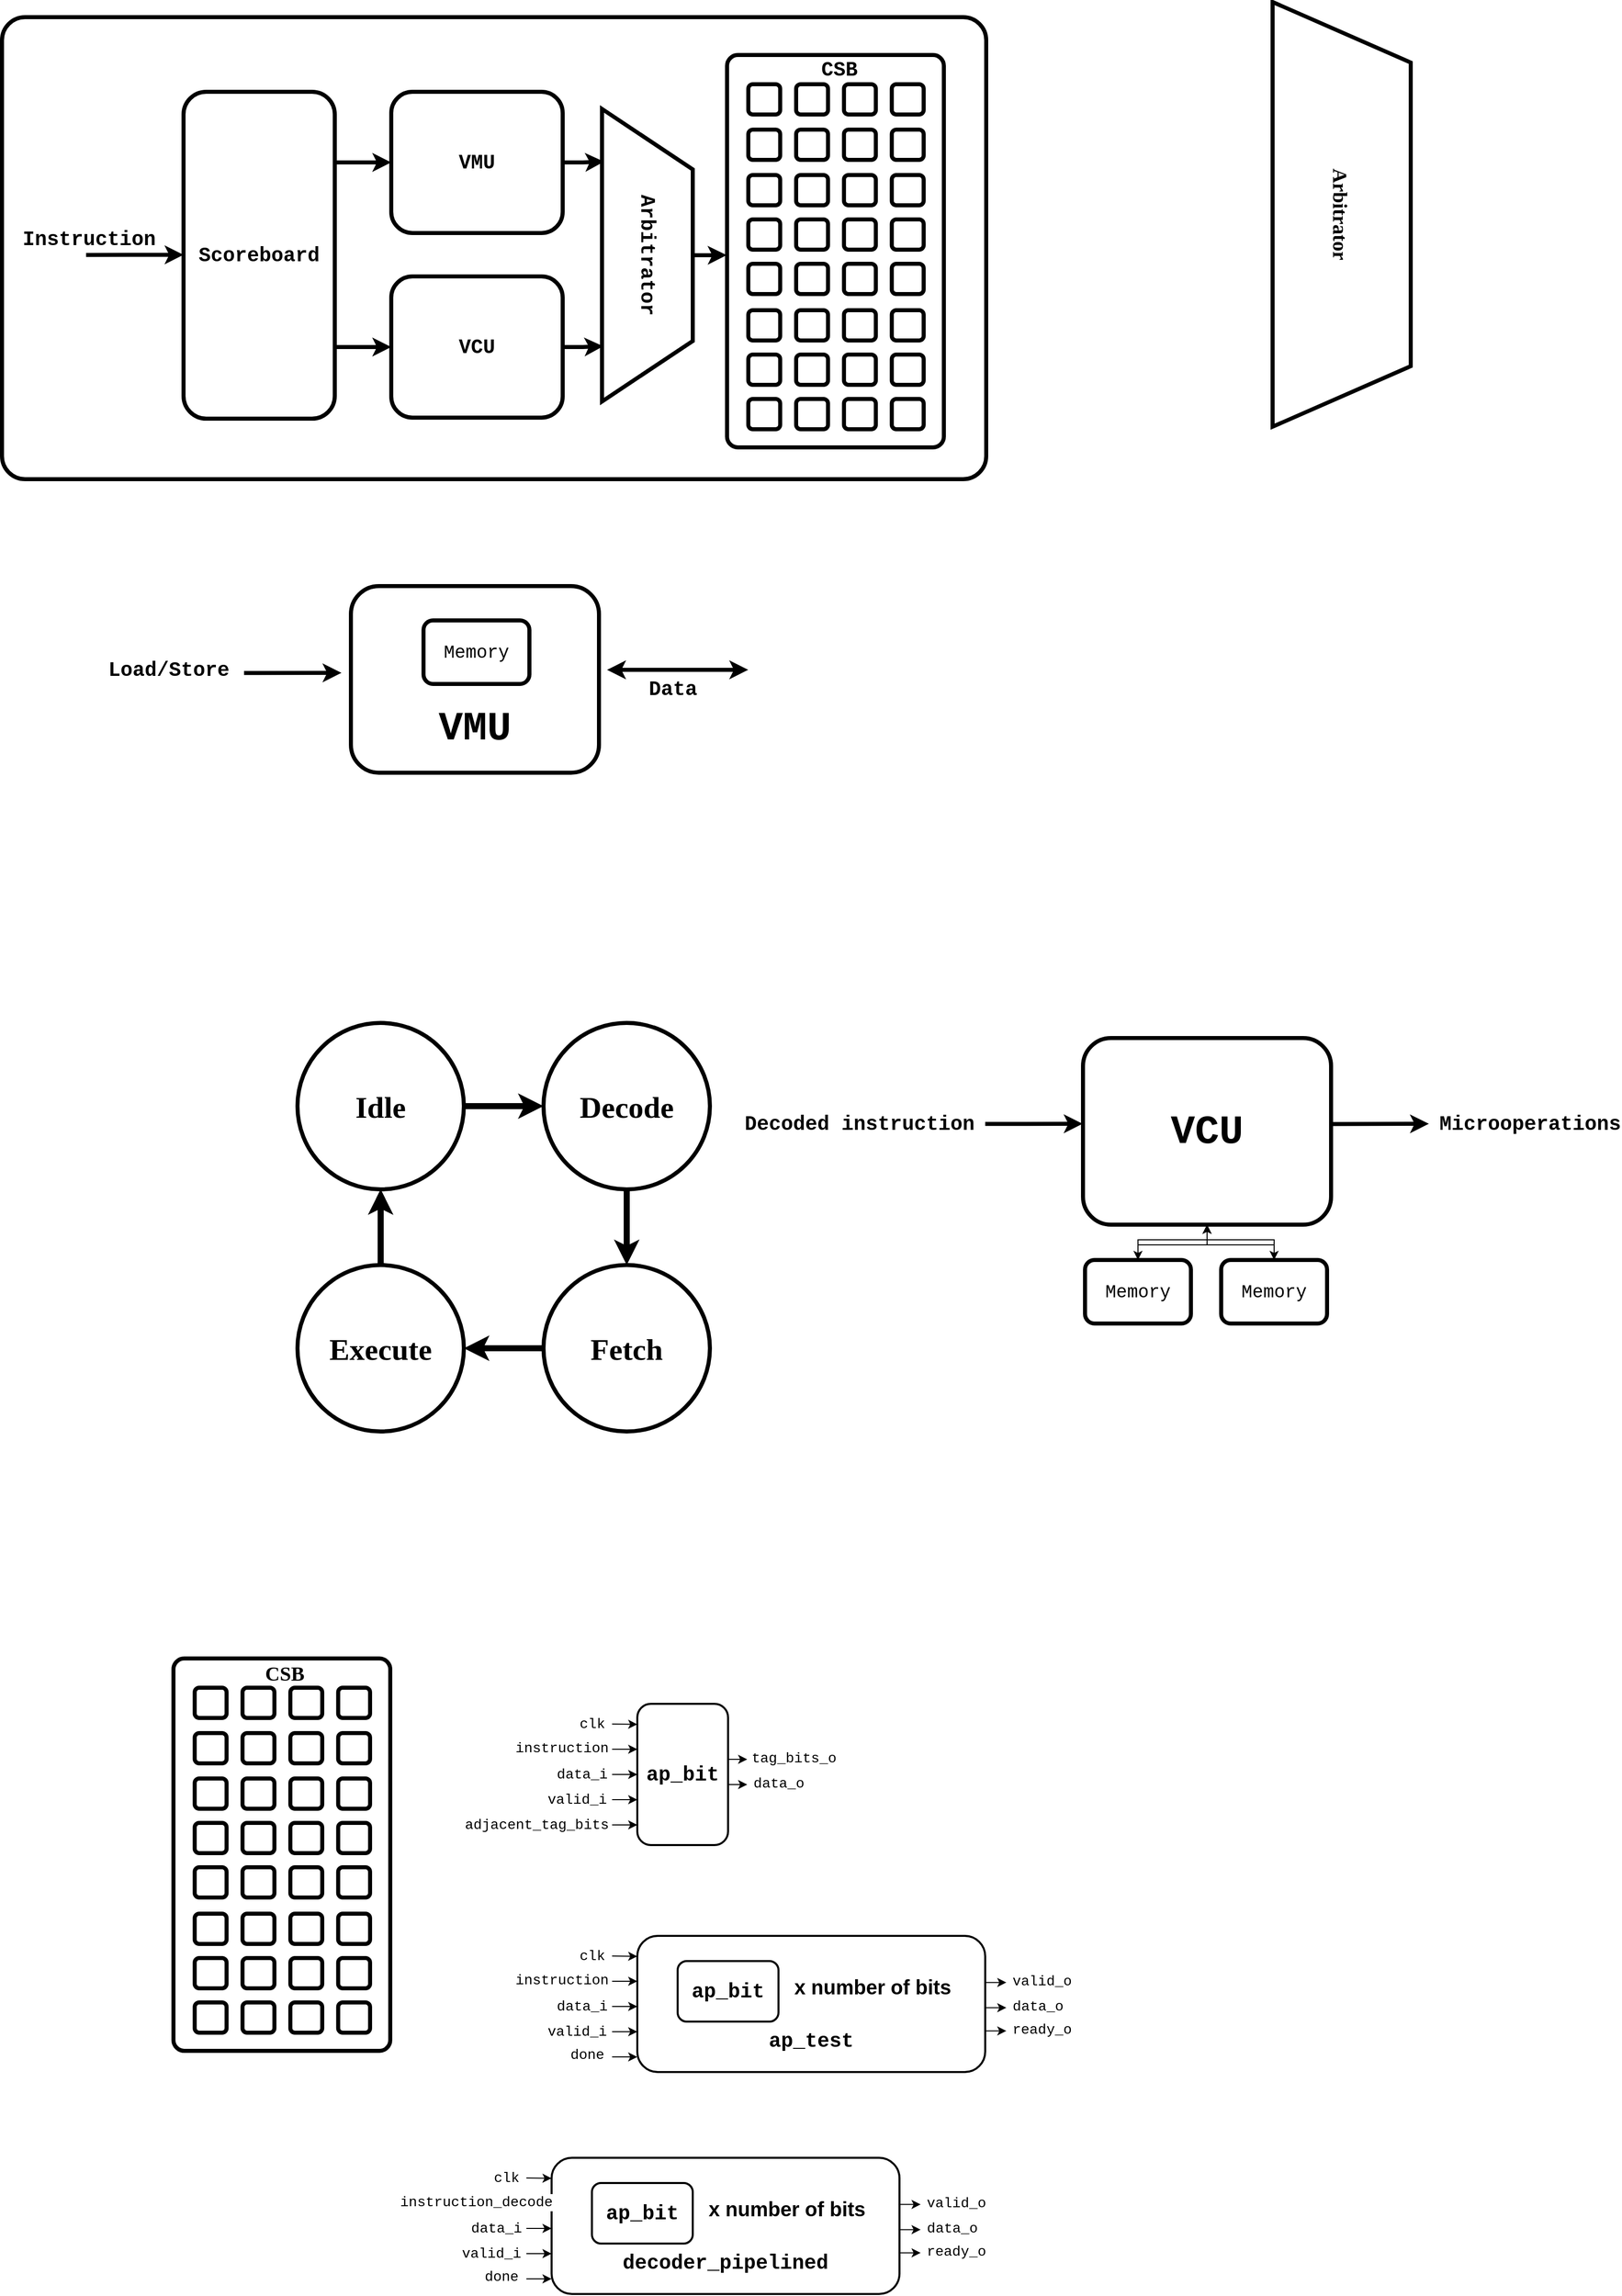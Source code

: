 <mxfile version="21.6.8" type="github">
  <diagram name="Page-1" id="01P2BAcGrZNdCIUBJ1gP">
    <mxGraphModel dx="1455" dy="841" grid="1" gridSize="5" guides="1" tooltips="1" connect="1" arrows="1" fold="1" page="1" pageScale="1" pageWidth="850" pageHeight="1100" math="0" shadow="0">
      <root>
        <mxCell id="0" />
        <mxCell id="1" parent="0" />
        <mxCell id="z2O95b-8UDkkQNOVp0Xu-1" value="" style="rounded=1;whiteSpace=wrap;html=1;fillColor=none;arcSize=5;fontFamily=Courier New;fontSize=20;labelBorderColor=none;strokeWidth=4;fontStyle=1" parent="1" vertex="1">
          <mxGeometry x="80" y="263" width="976" height="458" as="geometry" />
        </mxCell>
        <mxCell id="z2O95b-8UDkkQNOVp0Xu-12" style="edgeStyle=orthogonalEdgeStyle;rounded=0;orthogonalLoop=1;jettySize=auto;html=1;fontFamily=Courier New;fontSize=20;entryX=-0.002;entryY=0.51;entryDx=0;entryDy=0;entryPerimeter=0;labelBorderColor=none;strokeWidth=4;fontStyle=1" parent="1" source="z2O95b-8UDkkQNOVp0Xu-3" target="z2O95b-8UDkkQNOVp0Xu-2" edge="1">
          <mxGeometry relative="1" as="geometry" />
        </mxCell>
        <mxCell id="z2O95b-8UDkkQNOVp0Xu-3" value="Arbitrator" style="shape=trapezoid;perimeter=trapezoidPerimeter;whiteSpace=wrap;html=1;fixedSize=1;rotation=90;size=60;fontSize=20;fontFamily=Courier New;labelBorderColor=none;strokeWidth=4;fontStyle=1" parent="1" vertex="1">
          <mxGeometry x="575" y="454" width="290" height="90" as="geometry" />
        </mxCell>
        <mxCell id="z2O95b-8UDkkQNOVp0Xu-53" style="edgeStyle=orthogonalEdgeStyle;rounded=0;orthogonalLoop=1;jettySize=auto;html=1;entryX=0.18;entryY=0.977;entryDx=0;entryDy=0;entryPerimeter=0;fontFamily=Courier New;fontSize=20;labelBorderColor=none;strokeWidth=4;fontStyle=1" parent="1" source="z2O95b-8UDkkQNOVp0Xu-4" target="z2O95b-8UDkkQNOVp0Xu-3" edge="1">
          <mxGeometry relative="1" as="geometry" />
        </mxCell>
        <mxCell id="z2O95b-8UDkkQNOVp0Xu-4" value="VMU" style="rounded=1;whiteSpace=wrap;html=1;fontSize=20;fontFamily=Courier New;labelBorderColor=none;strokeWidth=4;fontStyle=1" parent="1" vertex="1">
          <mxGeometry x="466" y="337" width="170" height="140" as="geometry" />
        </mxCell>
        <mxCell id="z2O95b-8UDkkQNOVp0Xu-56" style="edgeStyle=orthogonalEdgeStyle;rounded=0;orthogonalLoop=1;jettySize=auto;html=1;entryX=0;entryY=0.5;entryDx=0;entryDy=0;exitX=0.997;exitY=0.216;exitDx=0;exitDy=0;exitPerimeter=0;fontFamily=Courier New;fontSize=20;labelBorderColor=none;strokeWidth=4;fontStyle=1" parent="1" source="z2O95b-8UDkkQNOVp0Xu-6" target="z2O95b-8UDkkQNOVp0Xu-4" edge="1">
          <mxGeometry relative="1" as="geometry" />
        </mxCell>
        <mxCell id="z2O95b-8UDkkQNOVp0Xu-57" style="edgeStyle=orthogonalEdgeStyle;rounded=0;orthogonalLoop=1;jettySize=auto;html=1;entryX=0;entryY=0.5;entryDx=0;entryDy=0;exitX=1.003;exitY=0.781;exitDx=0;exitDy=0;exitPerimeter=0;fontFamily=Courier New;fontSize=20;labelBorderColor=none;strokeWidth=4;fontStyle=1" parent="1" source="z2O95b-8UDkkQNOVp0Xu-6" target="z2O95b-8UDkkQNOVp0Xu-8" edge="1">
          <mxGeometry relative="1" as="geometry" />
        </mxCell>
        <mxCell id="z2O95b-8UDkkQNOVp0Xu-6" value="Scoreboard" style="rounded=1;whiteSpace=wrap;html=1;fontSize=20;fontFamily=Courier New;labelBorderColor=none;strokeWidth=4;fontStyle=1" parent="1" vertex="1">
          <mxGeometry x="260" y="337" width="150" height="324" as="geometry" />
        </mxCell>
        <mxCell id="z2O95b-8UDkkQNOVp0Xu-54" style="edgeStyle=orthogonalEdgeStyle;rounded=0;orthogonalLoop=1;jettySize=auto;html=1;entryX=0.811;entryY=0.986;entryDx=0;entryDy=0;entryPerimeter=0;fontFamily=Courier New;fontSize=20;labelBorderColor=none;strokeWidth=4;fontStyle=1" parent="1" source="z2O95b-8UDkkQNOVp0Xu-8" target="z2O95b-8UDkkQNOVp0Xu-3" edge="1">
          <mxGeometry relative="1" as="geometry" />
        </mxCell>
        <mxCell id="z2O95b-8UDkkQNOVp0Xu-8" value="VCU" style="rounded=1;whiteSpace=wrap;html=1;fontSize=20;fontFamily=Courier New;labelBorderColor=none;strokeWidth=4;fontStyle=1" parent="1" vertex="1">
          <mxGeometry x="466" y="520" width="170" height="140" as="geometry" />
        </mxCell>
        <mxCell id="z2O95b-8UDkkQNOVp0Xu-47" value="" style="group;fontFamily=Courier New;fontSize=20;labelBorderColor=none;fontStyle=1" parent="1" vertex="1" connectable="0">
          <mxGeometry x="799" y="304.5" width="215" height="389" as="geometry" />
        </mxCell>
        <mxCell id="z2O95b-8UDkkQNOVp0Xu-2" value="" style="rounded=1;whiteSpace=wrap;html=1;fontSize=20;fontFamily=Courier New;arcSize=5;labelBorderColor=none;strokeWidth=4;fontStyle=1" parent="z2O95b-8UDkkQNOVp0Xu-47" vertex="1">
          <mxGeometry y="-4" width="215" height="389" as="geometry" />
        </mxCell>
        <mxCell id="z2O95b-8UDkkQNOVp0Xu-15" value="" style="rounded=1;whiteSpace=wrap;html=1;fontFamily=Courier New;fontSize=20;labelBorderColor=none;strokeWidth=4;fontStyle=1" parent="z2O95b-8UDkkQNOVp0Xu-47" vertex="1">
          <mxGeometry x="21.078" y="25" width="31.618" height="30" as="geometry" />
        </mxCell>
        <mxCell id="z2O95b-8UDkkQNOVp0Xu-16" value="" style="rounded=1;whiteSpace=wrap;html=1;fontFamily=Courier New;fontSize=20;labelBorderColor=none;strokeWidth=4;fontStyle=1" parent="z2O95b-8UDkkQNOVp0Xu-47" vertex="1">
          <mxGeometry x="68.505" y="25" width="31.618" height="30" as="geometry" />
        </mxCell>
        <mxCell id="z2O95b-8UDkkQNOVp0Xu-17" value="" style="rounded=1;whiteSpace=wrap;html=1;fontFamily=Courier New;fontSize=20;labelBorderColor=none;strokeWidth=4;fontStyle=1" parent="z2O95b-8UDkkQNOVp0Xu-47" vertex="1">
          <mxGeometry x="115.931" y="25" width="31.618" height="30" as="geometry" />
        </mxCell>
        <mxCell id="z2O95b-8UDkkQNOVp0Xu-18" value="" style="rounded=1;whiteSpace=wrap;html=1;fontFamily=Courier New;fontSize=20;labelBorderColor=none;strokeWidth=4;fontStyle=1" parent="z2O95b-8UDkkQNOVp0Xu-47" vertex="1">
          <mxGeometry x="163.358" y="25" width="31.618" height="30" as="geometry" />
        </mxCell>
        <mxCell id="z2O95b-8UDkkQNOVp0Xu-19" value="" style="rounded=1;whiteSpace=wrap;html=1;fontFamily=Courier New;fontSize=20;labelBorderColor=none;strokeWidth=4;fontStyle=1" parent="z2O95b-8UDkkQNOVp0Xu-47" vertex="1">
          <mxGeometry x="21.078" y="70" width="31.618" height="30" as="geometry" />
        </mxCell>
        <mxCell id="z2O95b-8UDkkQNOVp0Xu-20" value="" style="rounded=1;whiteSpace=wrap;html=1;fontFamily=Courier New;fontSize=20;labelBorderColor=none;strokeWidth=4;fontStyle=1" parent="z2O95b-8UDkkQNOVp0Xu-47" vertex="1">
          <mxGeometry x="68.505" y="70" width="31.618" height="30" as="geometry" />
        </mxCell>
        <mxCell id="z2O95b-8UDkkQNOVp0Xu-21" value="" style="rounded=1;whiteSpace=wrap;html=1;fontFamily=Courier New;fontSize=20;labelBorderColor=none;strokeWidth=4;fontStyle=1" parent="z2O95b-8UDkkQNOVp0Xu-47" vertex="1">
          <mxGeometry x="115.931" y="70" width="31.618" height="30" as="geometry" />
        </mxCell>
        <mxCell id="z2O95b-8UDkkQNOVp0Xu-22" value="" style="rounded=1;whiteSpace=wrap;html=1;fontFamily=Courier New;fontSize=20;labelBorderColor=none;strokeWidth=4;fontStyle=1" parent="z2O95b-8UDkkQNOVp0Xu-47" vertex="1">
          <mxGeometry x="163.358" y="70" width="31.618" height="30" as="geometry" />
        </mxCell>
        <mxCell id="z2O95b-8UDkkQNOVp0Xu-23" value="" style="rounded=1;whiteSpace=wrap;html=1;fontFamily=Courier New;fontSize=20;labelBorderColor=none;strokeWidth=4;fontStyle=1" parent="z2O95b-8UDkkQNOVp0Xu-47" vertex="1">
          <mxGeometry x="21.078" y="115" width="31.618" height="30" as="geometry" />
        </mxCell>
        <mxCell id="z2O95b-8UDkkQNOVp0Xu-24" value="" style="rounded=1;whiteSpace=wrap;html=1;fontFamily=Courier New;fontSize=20;labelBorderColor=none;strokeWidth=4;fontStyle=1" parent="z2O95b-8UDkkQNOVp0Xu-47" vertex="1">
          <mxGeometry x="68.505" y="115" width="31.618" height="30" as="geometry" />
        </mxCell>
        <mxCell id="z2O95b-8UDkkQNOVp0Xu-25" value="" style="rounded=1;whiteSpace=wrap;html=1;fontFamily=Courier New;fontSize=20;labelBorderColor=none;strokeWidth=4;fontStyle=1" parent="z2O95b-8UDkkQNOVp0Xu-47" vertex="1">
          <mxGeometry x="115.931" y="115" width="31.618" height="30" as="geometry" />
        </mxCell>
        <mxCell id="z2O95b-8UDkkQNOVp0Xu-26" value="" style="rounded=1;whiteSpace=wrap;html=1;fontFamily=Courier New;fontSize=20;labelBorderColor=none;strokeWidth=4;fontStyle=1" parent="z2O95b-8UDkkQNOVp0Xu-47" vertex="1">
          <mxGeometry x="163.358" y="115" width="31.618" height="30" as="geometry" />
        </mxCell>
        <mxCell id="z2O95b-8UDkkQNOVp0Xu-27" value="" style="rounded=1;whiteSpace=wrap;html=1;fontFamily=Courier New;fontSize=20;labelBorderColor=none;strokeWidth=4;fontStyle=1" parent="z2O95b-8UDkkQNOVp0Xu-47" vertex="1">
          <mxGeometry x="21.078" y="159" width="31.618" height="30" as="geometry" />
        </mxCell>
        <mxCell id="z2O95b-8UDkkQNOVp0Xu-28" value="" style="rounded=1;whiteSpace=wrap;html=1;fontFamily=Courier New;fontSize=20;labelBorderColor=none;strokeWidth=4;fontStyle=1" parent="z2O95b-8UDkkQNOVp0Xu-47" vertex="1">
          <mxGeometry x="68.505" y="159" width="31.618" height="30" as="geometry" />
        </mxCell>
        <mxCell id="z2O95b-8UDkkQNOVp0Xu-29" value="" style="rounded=1;whiteSpace=wrap;html=1;fontFamily=Courier New;fontSize=20;labelBorderColor=none;strokeWidth=4;fontStyle=1" parent="z2O95b-8UDkkQNOVp0Xu-47" vertex="1">
          <mxGeometry x="115.931" y="159" width="31.618" height="30" as="geometry" />
        </mxCell>
        <mxCell id="z2O95b-8UDkkQNOVp0Xu-30" value="" style="rounded=1;whiteSpace=wrap;html=1;fontFamily=Courier New;fontSize=20;labelBorderColor=none;strokeWidth=4;fontStyle=1" parent="z2O95b-8UDkkQNOVp0Xu-47" vertex="1">
          <mxGeometry x="163.358" y="159" width="31.618" height="30" as="geometry" />
        </mxCell>
        <mxCell id="z2O95b-8UDkkQNOVp0Xu-31" value="" style="rounded=1;whiteSpace=wrap;html=1;fontFamily=Courier New;fontSize=20;labelBorderColor=none;strokeWidth=4;fontStyle=1" parent="z2O95b-8UDkkQNOVp0Xu-47" vertex="1">
          <mxGeometry x="21.078" y="203" width="31.618" height="30" as="geometry" />
        </mxCell>
        <mxCell id="z2O95b-8UDkkQNOVp0Xu-32" value="" style="rounded=1;whiteSpace=wrap;html=1;fontFamily=Courier New;fontSize=20;labelBorderColor=none;strokeWidth=4;fontStyle=1" parent="z2O95b-8UDkkQNOVp0Xu-47" vertex="1">
          <mxGeometry x="68.505" y="203" width="31.618" height="30" as="geometry" />
        </mxCell>
        <mxCell id="z2O95b-8UDkkQNOVp0Xu-33" value="" style="rounded=1;whiteSpace=wrap;html=1;fontFamily=Courier New;fontSize=20;labelBorderColor=none;strokeWidth=4;fontStyle=1" parent="z2O95b-8UDkkQNOVp0Xu-47" vertex="1">
          <mxGeometry x="115.931" y="203" width="31.618" height="30" as="geometry" />
        </mxCell>
        <mxCell id="z2O95b-8UDkkQNOVp0Xu-34" value="" style="rounded=1;whiteSpace=wrap;html=1;fontFamily=Courier New;fontSize=20;labelBorderColor=none;strokeWidth=4;fontStyle=1" parent="z2O95b-8UDkkQNOVp0Xu-47" vertex="1">
          <mxGeometry x="163.358" y="203" width="31.618" height="30" as="geometry" />
        </mxCell>
        <mxCell id="z2O95b-8UDkkQNOVp0Xu-35" value="" style="rounded=1;whiteSpace=wrap;html=1;fontFamily=Courier New;fontSize=20;labelBorderColor=none;strokeWidth=4;fontStyle=1" parent="z2O95b-8UDkkQNOVp0Xu-47" vertex="1">
          <mxGeometry x="21.078" y="249" width="31.618" height="30" as="geometry" />
        </mxCell>
        <mxCell id="z2O95b-8UDkkQNOVp0Xu-36" value="" style="rounded=1;whiteSpace=wrap;html=1;fontFamily=Courier New;fontSize=20;labelBorderColor=none;strokeWidth=4;fontStyle=1" parent="z2O95b-8UDkkQNOVp0Xu-47" vertex="1">
          <mxGeometry x="68.505" y="249" width="31.618" height="30" as="geometry" />
        </mxCell>
        <mxCell id="z2O95b-8UDkkQNOVp0Xu-37" value="" style="rounded=1;whiteSpace=wrap;html=1;fontFamily=Courier New;fontSize=20;labelBorderColor=none;strokeWidth=4;fontStyle=1" parent="z2O95b-8UDkkQNOVp0Xu-47" vertex="1">
          <mxGeometry x="115.931" y="249" width="31.618" height="30" as="geometry" />
        </mxCell>
        <mxCell id="z2O95b-8UDkkQNOVp0Xu-38" value="" style="rounded=1;whiteSpace=wrap;html=1;fontFamily=Courier New;fontSize=20;labelBorderColor=none;strokeWidth=4;fontStyle=1" parent="z2O95b-8UDkkQNOVp0Xu-47" vertex="1">
          <mxGeometry x="163.358" y="249" width="31.618" height="30" as="geometry" />
        </mxCell>
        <mxCell id="z2O95b-8UDkkQNOVp0Xu-39" value="" style="rounded=1;whiteSpace=wrap;html=1;fontFamily=Courier New;fontSize=20;labelBorderColor=none;strokeWidth=4;fontStyle=1" parent="z2O95b-8UDkkQNOVp0Xu-47" vertex="1">
          <mxGeometry x="21.078" y="293" width="31.618" height="30" as="geometry" />
        </mxCell>
        <mxCell id="z2O95b-8UDkkQNOVp0Xu-40" value="" style="rounded=1;whiteSpace=wrap;html=1;fontFamily=Courier New;fontSize=20;labelBorderColor=none;strokeWidth=4;fontStyle=1" parent="z2O95b-8UDkkQNOVp0Xu-47" vertex="1">
          <mxGeometry x="68.505" y="293" width="31.618" height="30" as="geometry" />
        </mxCell>
        <mxCell id="z2O95b-8UDkkQNOVp0Xu-41" value="" style="rounded=1;whiteSpace=wrap;html=1;fontFamily=Courier New;fontSize=20;labelBorderColor=none;strokeWidth=4;fontStyle=1" parent="z2O95b-8UDkkQNOVp0Xu-47" vertex="1">
          <mxGeometry x="115.931" y="293" width="31.618" height="30" as="geometry" />
        </mxCell>
        <mxCell id="z2O95b-8UDkkQNOVp0Xu-42" value="" style="rounded=1;whiteSpace=wrap;html=1;fontFamily=Courier New;fontSize=20;labelBorderColor=none;strokeWidth=4;fontStyle=1" parent="z2O95b-8UDkkQNOVp0Xu-47" vertex="1">
          <mxGeometry x="163.358" y="293" width="31.618" height="30" as="geometry" />
        </mxCell>
        <mxCell id="z2O95b-8UDkkQNOVp0Xu-43" value="" style="rounded=1;whiteSpace=wrap;html=1;fontFamily=Courier New;fontSize=20;labelBorderColor=none;strokeWidth=4;fontStyle=1" parent="z2O95b-8UDkkQNOVp0Xu-47" vertex="1">
          <mxGeometry x="21.078" y="337" width="31.618" height="30" as="geometry" />
        </mxCell>
        <mxCell id="z2O95b-8UDkkQNOVp0Xu-44" value="" style="rounded=1;whiteSpace=wrap;html=1;fontFamily=Courier New;fontSize=20;labelBorderColor=none;strokeWidth=4;fontStyle=1" parent="z2O95b-8UDkkQNOVp0Xu-47" vertex="1">
          <mxGeometry x="68.505" y="337" width="31.618" height="30" as="geometry" />
        </mxCell>
        <mxCell id="z2O95b-8UDkkQNOVp0Xu-45" value="" style="rounded=1;whiteSpace=wrap;html=1;fontFamily=Courier New;fontSize=20;labelBorderColor=none;strokeWidth=4;fontStyle=1" parent="z2O95b-8UDkkQNOVp0Xu-47" vertex="1">
          <mxGeometry x="115.931" y="337" width="31.618" height="30" as="geometry" />
        </mxCell>
        <mxCell id="z2O95b-8UDkkQNOVp0Xu-46" value="" style="rounded=1;whiteSpace=wrap;html=1;fontFamily=Courier New;fontSize=20;labelBorderColor=none;strokeWidth=4;fontStyle=1" parent="z2O95b-8UDkkQNOVp0Xu-47" vertex="1">
          <mxGeometry x="163.358" y="337" width="31.618" height="30" as="geometry" />
        </mxCell>
        <mxCell id="z2O95b-8UDkkQNOVp0Xu-58" value="CSB" style="text;html=1;align=center;verticalAlign=middle;resizable=0;points=[];autosize=1;strokeColor=none;fillColor=none;fontFamily=Courier New;fontSize=20;labelBorderColor=none;fontStyle=1" parent="z2O95b-8UDkkQNOVp0Xu-47" vertex="1">
          <mxGeometry x="83" y="-10" width="55" height="40" as="geometry" />
        </mxCell>
        <mxCell id="z2O95b-8UDkkQNOVp0Xu-62" value="" style="endArrow=classic;html=1;rounded=0;entryX=0.006;entryY=0.365;entryDx=0;entryDy=0;entryPerimeter=0;exitX=0.037;exitY=0.413;exitDx=0;exitDy=0;exitPerimeter=0;fontFamily=Courier New;fontSize=20;labelBorderColor=none;strokeWidth=4;fontStyle=1" parent="1" edge="1">
          <mxGeometry width="50" height="50" relative="1" as="geometry">
            <mxPoint x="163.362" y="498.733" as="sourcePoint" />
            <mxPoint x="260.0" y="498.58" as="targetPoint" />
          </mxGeometry>
        </mxCell>
        <mxCell id="z2O95b-8UDkkQNOVp0Xu-63" value="Instruction" style="edgeLabel;html=1;align=center;verticalAlign=middle;resizable=0;points=[];fontFamily=Courier New;fontSize=20;labelBorderColor=none;fontStyle=1" parent="z2O95b-8UDkkQNOVp0Xu-62" vertex="1" connectable="0">
          <mxGeometry x="-0.297" relative="1" as="geometry">
            <mxPoint x="-32" y="-16" as="offset" />
          </mxGeometry>
        </mxCell>
        <mxCell id="Gp5iSERbQgPD30PwmQMo-1" value="Arbitrator" style="shape=trapezoid;perimeter=trapezoidPerimeter;whiteSpace=wrap;html=1;fixedSize=1;rotation=90;size=60;fontSize=20;fontFamily=Comic Sans MS;labelBorderColor=none;strokeWidth=4;fontStyle=1" parent="1" vertex="1">
          <mxGeometry x="1198" y="390" width="421" height="137" as="geometry" />
        </mxCell>
        <mxCell id="Gp5iSERbQgPD30PwmQMo-10" value="" style="edgeStyle=orthogonalEdgeStyle;rounded=0;orthogonalLoop=1;jettySize=auto;html=1;fontFamily=Courier New;" parent="1" source="Gp5iSERbQgPD30PwmQMo-2" target="Gp5iSERbQgPD30PwmQMo-7" edge="1">
          <mxGeometry relative="1" as="geometry" />
        </mxCell>
        <mxCell id="Gp5iSERbQgPD30PwmQMo-12" style="edgeStyle=orthogonalEdgeStyle;rounded=0;orthogonalLoop=1;jettySize=auto;html=1;entryX=0.5;entryY=0;entryDx=0;entryDy=0;fontFamily=Courier New;" parent="1" source="Gp5iSERbQgPD30PwmQMo-2" target="Gp5iSERbQgPD30PwmQMo-5" edge="1">
          <mxGeometry relative="1" as="geometry" />
        </mxCell>
        <mxCell id="Gp5iSERbQgPD30PwmQMo-2" value="VCU" style="rounded=1;whiteSpace=wrap;html=1;fontSize=40;fontFamily=Courier New;labelBorderColor=none;strokeWidth=4;fontStyle=1" parent="1" vertex="1">
          <mxGeometry x="1152" y="1275" width="246" height="185" as="geometry" />
        </mxCell>
        <mxCell id="Gp5iSERbQgPD30PwmQMo-8" value="" style="edgeStyle=orthogonalEdgeStyle;rounded=0;orthogonalLoop=1;jettySize=auto;html=1;fontFamily=Courier New;" parent="1" source="Gp5iSERbQgPD30PwmQMo-5" target="Gp5iSERbQgPD30PwmQMo-2" edge="1">
          <mxGeometry relative="1" as="geometry" />
        </mxCell>
        <mxCell id="Gp5iSERbQgPD30PwmQMo-5" value="Memory" style="rounded=1;whiteSpace=wrap;html=1;fontSize=18;fontFamily=Courier New;strokeWidth=4;" parent="1" vertex="1">
          <mxGeometry x="1289" y="1495" width="105" height="63" as="geometry" />
        </mxCell>
        <mxCell id="Gp5iSERbQgPD30PwmQMo-9" value="" style="edgeStyle=orthogonalEdgeStyle;rounded=0;orthogonalLoop=1;jettySize=auto;html=1;fontFamily=Courier New;" parent="1" source="Gp5iSERbQgPD30PwmQMo-7" target="Gp5iSERbQgPD30PwmQMo-2" edge="1">
          <mxGeometry relative="1" as="geometry" />
        </mxCell>
        <mxCell id="Gp5iSERbQgPD30PwmQMo-7" value="Memory" style="rounded=1;whiteSpace=wrap;html=1;fontSize=18;fontFamily=Courier New;strokeWidth=4;" parent="1" vertex="1">
          <mxGeometry x="1154" y="1495" width="105" height="63" as="geometry" />
        </mxCell>
        <mxCell id="Gp5iSERbQgPD30PwmQMo-13" value="&lt;br&gt;&lt;br&gt;VMU" style="rounded=1;whiteSpace=wrap;html=1;fontSize=40;fontFamily=Courier New;labelBorderColor=none;strokeWidth=4;fontStyle=1" parent="1" vertex="1">
          <mxGeometry x="426" y="827" width="246" height="185" as="geometry" />
        </mxCell>
        <mxCell id="Gp5iSERbQgPD30PwmQMo-14" value="Memory" style="rounded=1;whiteSpace=wrap;html=1;fontSize=18;fontFamily=Courier New;strokeWidth=4;" parent="1" vertex="1">
          <mxGeometry x="498" y="861" width="105" height="63" as="geometry" />
        </mxCell>
        <mxCell id="Gp5iSERbQgPD30PwmQMo-17" value="" style="group;fontFamily=Comic Sans MS;fontSize=20;labelBorderColor=none;fontStyle=1" parent="1" vertex="1" connectable="0">
          <mxGeometry x="250" y="1894" width="215" height="389" as="geometry" />
        </mxCell>
        <mxCell id="Gp5iSERbQgPD30PwmQMo-18" value="" style="rounded=1;whiteSpace=wrap;html=1;fontSize=20;fontFamily=Comic Sans MS;arcSize=5;labelBorderColor=none;strokeWidth=4;fontStyle=1" parent="Gp5iSERbQgPD30PwmQMo-17" vertex="1">
          <mxGeometry y="-4" width="215" height="389" as="geometry" />
        </mxCell>
        <mxCell id="Gp5iSERbQgPD30PwmQMo-19" value="" style="rounded=1;whiteSpace=wrap;html=1;fontFamily=Comic Sans MS;fontSize=20;labelBorderColor=none;strokeWidth=4;fontStyle=1" parent="Gp5iSERbQgPD30PwmQMo-17" vertex="1">
          <mxGeometry x="21.078" y="25" width="31.618" height="30" as="geometry" />
        </mxCell>
        <mxCell id="Gp5iSERbQgPD30PwmQMo-20" value="" style="rounded=1;whiteSpace=wrap;html=1;fontFamily=Comic Sans MS;fontSize=20;labelBorderColor=none;strokeWidth=4;fontStyle=1" parent="Gp5iSERbQgPD30PwmQMo-17" vertex="1">
          <mxGeometry x="68.505" y="25" width="31.618" height="30" as="geometry" />
        </mxCell>
        <mxCell id="Gp5iSERbQgPD30PwmQMo-21" value="" style="rounded=1;whiteSpace=wrap;html=1;fontFamily=Comic Sans MS;fontSize=20;labelBorderColor=none;strokeWidth=4;fontStyle=1" parent="Gp5iSERbQgPD30PwmQMo-17" vertex="1">
          <mxGeometry x="115.931" y="25" width="31.618" height="30" as="geometry" />
        </mxCell>
        <mxCell id="Gp5iSERbQgPD30PwmQMo-22" value="" style="rounded=1;whiteSpace=wrap;html=1;fontFamily=Comic Sans MS;fontSize=20;labelBorderColor=none;strokeWidth=4;fontStyle=1" parent="Gp5iSERbQgPD30PwmQMo-17" vertex="1">
          <mxGeometry x="163.358" y="25" width="31.618" height="30" as="geometry" />
        </mxCell>
        <mxCell id="Gp5iSERbQgPD30PwmQMo-23" value="" style="rounded=1;whiteSpace=wrap;html=1;fontFamily=Comic Sans MS;fontSize=20;labelBorderColor=none;strokeWidth=4;fontStyle=1" parent="Gp5iSERbQgPD30PwmQMo-17" vertex="1">
          <mxGeometry x="21.078" y="70" width="31.618" height="30" as="geometry" />
        </mxCell>
        <mxCell id="Gp5iSERbQgPD30PwmQMo-24" value="" style="rounded=1;whiteSpace=wrap;html=1;fontFamily=Comic Sans MS;fontSize=20;labelBorderColor=none;strokeWidth=4;fontStyle=1" parent="Gp5iSERbQgPD30PwmQMo-17" vertex="1">
          <mxGeometry x="68.505" y="70" width="31.618" height="30" as="geometry" />
        </mxCell>
        <mxCell id="Gp5iSERbQgPD30PwmQMo-25" value="" style="rounded=1;whiteSpace=wrap;html=1;fontFamily=Comic Sans MS;fontSize=20;labelBorderColor=none;strokeWidth=4;fontStyle=1" parent="Gp5iSERbQgPD30PwmQMo-17" vertex="1">
          <mxGeometry x="115.931" y="70" width="31.618" height="30" as="geometry" />
        </mxCell>
        <mxCell id="Gp5iSERbQgPD30PwmQMo-26" value="" style="rounded=1;whiteSpace=wrap;html=1;fontFamily=Comic Sans MS;fontSize=20;labelBorderColor=none;strokeWidth=4;fontStyle=1" parent="Gp5iSERbQgPD30PwmQMo-17" vertex="1">
          <mxGeometry x="163.358" y="70" width="31.618" height="30" as="geometry" />
        </mxCell>
        <mxCell id="Gp5iSERbQgPD30PwmQMo-27" value="" style="rounded=1;whiteSpace=wrap;html=1;fontFamily=Comic Sans MS;fontSize=20;labelBorderColor=none;strokeWidth=4;fontStyle=1" parent="Gp5iSERbQgPD30PwmQMo-17" vertex="1">
          <mxGeometry x="21.078" y="115" width="31.618" height="30" as="geometry" />
        </mxCell>
        <mxCell id="Gp5iSERbQgPD30PwmQMo-28" value="" style="rounded=1;whiteSpace=wrap;html=1;fontFamily=Comic Sans MS;fontSize=20;labelBorderColor=none;strokeWidth=4;fontStyle=1" parent="Gp5iSERbQgPD30PwmQMo-17" vertex="1">
          <mxGeometry x="68.505" y="115" width="31.618" height="30" as="geometry" />
        </mxCell>
        <mxCell id="Gp5iSERbQgPD30PwmQMo-29" value="" style="rounded=1;whiteSpace=wrap;html=1;fontFamily=Comic Sans MS;fontSize=20;labelBorderColor=none;strokeWidth=4;fontStyle=1" parent="Gp5iSERbQgPD30PwmQMo-17" vertex="1">
          <mxGeometry x="115.931" y="115" width="31.618" height="30" as="geometry" />
        </mxCell>
        <mxCell id="Gp5iSERbQgPD30PwmQMo-30" value="" style="rounded=1;whiteSpace=wrap;html=1;fontFamily=Comic Sans MS;fontSize=20;labelBorderColor=none;strokeWidth=4;fontStyle=1" parent="Gp5iSERbQgPD30PwmQMo-17" vertex="1">
          <mxGeometry x="163.358" y="115" width="31.618" height="30" as="geometry" />
        </mxCell>
        <mxCell id="Gp5iSERbQgPD30PwmQMo-31" value="" style="rounded=1;whiteSpace=wrap;html=1;fontFamily=Comic Sans MS;fontSize=20;labelBorderColor=none;strokeWidth=4;fontStyle=1" parent="Gp5iSERbQgPD30PwmQMo-17" vertex="1">
          <mxGeometry x="21.078" y="159" width="31.618" height="30" as="geometry" />
        </mxCell>
        <mxCell id="Gp5iSERbQgPD30PwmQMo-32" value="" style="rounded=1;whiteSpace=wrap;html=1;fontFamily=Comic Sans MS;fontSize=20;labelBorderColor=none;strokeWidth=4;fontStyle=1" parent="Gp5iSERbQgPD30PwmQMo-17" vertex="1">
          <mxGeometry x="68.505" y="159" width="31.618" height="30" as="geometry" />
        </mxCell>
        <mxCell id="Gp5iSERbQgPD30PwmQMo-33" value="" style="rounded=1;whiteSpace=wrap;html=1;fontFamily=Comic Sans MS;fontSize=20;labelBorderColor=none;strokeWidth=4;fontStyle=1" parent="Gp5iSERbQgPD30PwmQMo-17" vertex="1">
          <mxGeometry x="115.931" y="159" width="31.618" height="30" as="geometry" />
        </mxCell>
        <mxCell id="Gp5iSERbQgPD30PwmQMo-34" value="" style="rounded=1;whiteSpace=wrap;html=1;fontFamily=Comic Sans MS;fontSize=20;labelBorderColor=none;strokeWidth=4;fontStyle=1" parent="Gp5iSERbQgPD30PwmQMo-17" vertex="1">
          <mxGeometry x="163.358" y="159" width="31.618" height="30" as="geometry" />
        </mxCell>
        <mxCell id="Gp5iSERbQgPD30PwmQMo-35" value="" style="rounded=1;whiteSpace=wrap;html=1;fontFamily=Comic Sans MS;fontSize=20;labelBorderColor=none;strokeWidth=4;fontStyle=1" parent="Gp5iSERbQgPD30PwmQMo-17" vertex="1">
          <mxGeometry x="21.078" y="203" width="31.618" height="30" as="geometry" />
        </mxCell>
        <mxCell id="Gp5iSERbQgPD30PwmQMo-36" value="" style="rounded=1;whiteSpace=wrap;html=1;fontFamily=Comic Sans MS;fontSize=20;labelBorderColor=none;strokeWidth=4;fontStyle=1" parent="Gp5iSERbQgPD30PwmQMo-17" vertex="1">
          <mxGeometry x="68.505" y="203" width="31.618" height="30" as="geometry" />
        </mxCell>
        <mxCell id="Gp5iSERbQgPD30PwmQMo-37" value="" style="rounded=1;whiteSpace=wrap;html=1;fontFamily=Comic Sans MS;fontSize=20;labelBorderColor=none;strokeWidth=4;fontStyle=1" parent="Gp5iSERbQgPD30PwmQMo-17" vertex="1">
          <mxGeometry x="115.931" y="203" width="31.618" height="30" as="geometry" />
        </mxCell>
        <mxCell id="Gp5iSERbQgPD30PwmQMo-38" value="" style="rounded=1;whiteSpace=wrap;html=1;fontFamily=Comic Sans MS;fontSize=20;labelBorderColor=none;strokeWidth=4;fontStyle=1" parent="Gp5iSERbQgPD30PwmQMo-17" vertex="1">
          <mxGeometry x="163.358" y="203" width="31.618" height="30" as="geometry" />
        </mxCell>
        <mxCell id="Gp5iSERbQgPD30PwmQMo-39" value="" style="rounded=1;whiteSpace=wrap;html=1;fontFamily=Comic Sans MS;fontSize=20;labelBorderColor=none;strokeWidth=4;fontStyle=1" parent="Gp5iSERbQgPD30PwmQMo-17" vertex="1">
          <mxGeometry x="21.078" y="249" width="31.618" height="30" as="geometry" />
        </mxCell>
        <mxCell id="Gp5iSERbQgPD30PwmQMo-40" value="" style="rounded=1;whiteSpace=wrap;html=1;fontFamily=Comic Sans MS;fontSize=20;labelBorderColor=none;strokeWidth=4;fontStyle=1" parent="Gp5iSERbQgPD30PwmQMo-17" vertex="1">
          <mxGeometry x="68.505" y="249" width="31.618" height="30" as="geometry" />
        </mxCell>
        <mxCell id="Gp5iSERbQgPD30PwmQMo-41" value="" style="rounded=1;whiteSpace=wrap;html=1;fontFamily=Comic Sans MS;fontSize=20;labelBorderColor=none;strokeWidth=4;fontStyle=1" parent="Gp5iSERbQgPD30PwmQMo-17" vertex="1">
          <mxGeometry x="115.931" y="249" width="31.618" height="30" as="geometry" />
        </mxCell>
        <mxCell id="Gp5iSERbQgPD30PwmQMo-42" value="" style="rounded=1;whiteSpace=wrap;html=1;fontFamily=Comic Sans MS;fontSize=20;labelBorderColor=none;strokeWidth=4;fontStyle=1" parent="Gp5iSERbQgPD30PwmQMo-17" vertex="1">
          <mxGeometry x="163.358" y="249" width="31.618" height="30" as="geometry" />
        </mxCell>
        <mxCell id="Gp5iSERbQgPD30PwmQMo-43" value="" style="rounded=1;whiteSpace=wrap;html=1;fontFamily=Comic Sans MS;fontSize=20;labelBorderColor=none;strokeWidth=4;fontStyle=1" parent="Gp5iSERbQgPD30PwmQMo-17" vertex="1">
          <mxGeometry x="21.078" y="293" width="31.618" height="30" as="geometry" />
        </mxCell>
        <mxCell id="Gp5iSERbQgPD30PwmQMo-44" value="" style="rounded=1;whiteSpace=wrap;html=1;fontFamily=Comic Sans MS;fontSize=20;labelBorderColor=none;strokeWidth=4;fontStyle=1" parent="Gp5iSERbQgPD30PwmQMo-17" vertex="1">
          <mxGeometry x="68.505" y="293" width="31.618" height="30" as="geometry" />
        </mxCell>
        <mxCell id="Gp5iSERbQgPD30PwmQMo-45" value="" style="rounded=1;whiteSpace=wrap;html=1;fontFamily=Comic Sans MS;fontSize=20;labelBorderColor=none;strokeWidth=4;fontStyle=1" parent="Gp5iSERbQgPD30PwmQMo-17" vertex="1">
          <mxGeometry x="115.931" y="293" width="31.618" height="30" as="geometry" />
        </mxCell>
        <mxCell id="Gp5iSERbQgPD30PwmQMo-46" value="" style="rounded=1;whiteSpace=wrap;html=1;fontFamily=Comic Sans MS;fontSize=20;labelBorderColor=none;strokeWidth=4;fontStyle=1" parent="Gp5iSERbQgPD30PwmQMo-17" vertex="1">
          <mxGeometry x="163.358" y="293" width="31.618" height="30" as="geometry" />
        </mxCell>
        <mxCell id="Gp5iSERbQgPD30PwmQMo-47" value="" style="rounded=1;whiteSpace=wrap;html=1;fontFamily=Comic Sans MS;fontSize=20;labelBorderColor=none;strokeWidth=4;fontStyle=1" parent="Gp5iSERbQgPD30PwmQMo-17" vertex="1">
          <mxGeometry x="21.078" y="337" width="31.618" height="30" as="geometry" />
        </mxCell>
        <mxCell id="Gp5iSERbQgPD30PwmQMo-48" value="" style="rounded=1;whiteSpace=wrap;html=1;fontFamily=Comic Sans MS;fontSize=20;labelBorderColor=none;strokeWidth=4;fontStyle=1" parent="Gp5iSERbQgPD30PwmQMo-17" vertex="1">
          <mxGeometry x="68.505" y="337" width="31.618" height="30" as="geometry" />
        </mxCell>
        <mxCell id="Gp5iSERbQgPD30PwmQMo-49" value="" style="rounded=1;whiteSpace=wrap;html=1;fontFamily=Comic Sans MS;fontSize=20;labelBorderColor=none;strokeWidth=4;fontStyle=1" parent="Gp5iSERbQgPD30PwmQMo-17" vertex="1">
          <mxGeometry x="115.931" y="337" width="31.618" height="30" as="geometry" />
        </mxCell>
        <mxCell id="Gp5iSERbQgPD30PwmQMo-50" value="" style="rounded=1;whiteSpace=wrap;html=1;fontFamily=Comic Sans MS;fontSize=20;labelBorderColor=none;strokeWidth=4;fontStyle=1" parent="Gp5iSERbQgPD30PwmQMo-17" vertex="1">
          <mxGeometry x="163.358" y="337" width="31.618" height="30" as="geometry" />
        </mxCell>
        <mxCell id="Gp5iSERbQgPD30PwmQMo-51" value="CSB" style="text;html=1;align=center;verticalAlign=middle;resizable=0;points=[];autosize=1;strokeColor=none;fillColor=none;fontFamily=Comic Sans MS;fontSize=20;labelBorderColor=none;fontStyle=1" parent="Gp5iSERbQgPD30PwmQMo-17" vertex="1">
          <mxGeometry x="81" y="-9" width="58" height="37" as="geometry" />
        </mxCell>
        <mxCell id="Gp5iSERbQgPD30PwmQMo-61" value="" style="edgeStyle=orthogonalEdgeStyle;rounded=0;orthogonalLoop=1;jettySize=auto;html=1;strokeWidth=6;fontFamily=Georgia;fontSize=30;" parent="1" source="Gp5iSERbQgPD30PwmQMo-53" target="Gp5iSERbQgPD30PwmQMo-56" edge="1">
          <mxGeometry relative="1" as="geometry" />
        </mxCell>
        <mxCell id="Gp5iSERbQgPD30PwmQMo-53" value="Idle" style="ellipse;whiteSpace=wrap;html=1;aspect=fixed;strokeWidth=4;fontSize=30;fontFamily=Georgia;fontStyle=1" parent="1" vertex="1">
          <mxGeometry x="373" y="1260" width="165" height="165" as="geometry" />
        </mxCell>
        <mxCell id="Gp5iSERbQgPD30PwmQMo-62" value="" style="edgeStyle=orthogonalEdgeStyle;rounded=0;orthogonalLoop=1;jettySize=auto;html=1;strokeWidth=6;fontFamily=Georgia;fontSize=30;" parent="1" source="Gp5iSERbQgPD30PwmQMo-56" target="Gp5iSERbQgPD30PwmQMo-57" edge="1">
          <mxGeometry relative="1" as="geometry" />
        </mxCell>
        <mxCell id="Gp5iSERbQgPD30PwmQMo-56" value="Decode" style="ellipse;whiteSpace=wrap;html=1;aspect=fixed;strokeWidth=4;fontSize=30;fontFamily=Georgia;fontStyle=1" parent="1" vertex="1">
          <mxGeometry x="617" y="1260" width="165" height="165" as="geometry" />
        </mxCell>
        <mxCell id="Gp5iSERbQgPD30PwmQMo-63" value="" style="edgeStyle=orthogonalEdgeStyle;rounded=0;orthogonalLoop=1;jettySize=auto;html=1;strokeWidth=6;fontFamily=Georgia;fontSize=30;" parent="1" source="Gp5iSERbQgPD30PwmQMo-57" target="Gp5iSERbQgPD30PwmQMo-58" edge="1">
          <mxGeometry relative="1" as="geometry" />
        </mxCell>
        <mxCell id="Gp5iSERbQgPD30PwmQMo-57" value="Fetch" style="ellipse;whiteSpace=wrap;html=1;aspect=fixed;strokeWidth=4;fontSize=30;fontFamily=Georgia;fontStyle=1" parent="1" vertex="1">
          <mxGeometry x="617" y="1500" width="165" height="165" as="geometry" />
        </mxCell>
        <mxCell id="Gp5iSERbQgPD30PwmQMo-64" value="" style="edgeStyle=orthogonalEdgeStyle;rounded=0;orthogonalLoop=1;jettySize=auto;html=1;fontFamily=Georgia;fontSize=30;" parent="1" source="Gp5iSERbQgPD30PwmQMo-58" target="Gp5iSERbQgPD30PwmQMo-53" edge="1">
          <mxGeometry relative="1" as="geometry" />
        </mxCell>
        <mxCell id="Gp5iSERbQgPD30PwmQMo-65" value="" style="edgeStyle=orthogonalEdgeStyle;rounded=0;orthogonalLoop=1;jettySize=auto;html=1;strokeWidth=6;fontFamily=Georgia;fontSize=30;" parent="1" source="Gp5iSERbQgPD30PwmQMo-58" target="Gp5iSERbQgPD30PwmQMo-53" edge="1">
          <mxGeometry relative="1" as="geometry" />
        </mxCell>
        <mxCell id="Gp5iSERbQgPD30PwmQMo-58" value="Execute" style="ellipse;whiteSpace=wrap;html=1;aspect=fixed;strokeWidth=4;fontSize=30;fontFamily=Georgia;fontStyle=1" parent="1" vertex="1">
          <mxGeometry x="373" y="1500" width="165" height="165" as="geometry" />
        </mxCell>
        <mxCell id="Gp5iSERbQgPD30PwmQMo-68" value="" style="endArrow=classic;html=1;rounded=0;entryX=0.006;entryY=0.365;entryDx=0;entryDy=0;entryPerimeter=0;exitX=0.037;exitY=0.413;exitDx=0;exitDy=0;exitPerimeter=0;fontFamily=Courier New;fontSize=20;labelBorderColor=none;strokeWidth=4;fontStyle=1" parent="1" edge="1">
          <mxGeometry width="50" height="50" relative="1" as="geometry">
            <mxPoint x="1055.002" y="1360.153" as="sourcePoint" />
            <mxPoint x="1151.64" y="1360" as="targetPoint" />
          </mxGeometry>
        </mxCell>
        <mxCell id="Gp5iSERbQgPD30PwmQMo-69" value="Decoded instruction" style="edgeLabel;html=1;align=center;verticalAlign=middle;resizable=0;points=[];fontFamily=Courier New;fontSize=20;labelBorderColor=none;fontStyle=1" parent="Gp5iSERbQgPD30PwmQMo-68" vertex="1" connectable="0">
          <mxGeometry x="-0.297" relative="1" as="geometry">
            <mxPoint x="-159" as="offset" />
          </mxGeometry>
        </mxCell>
        <mxCell id="Gp5iSERbQgPD30PwmQMo-70" value="" style="endArrow=classic;html=1;rounded=0;exitX=1.007;exitY=0.461;exitDx=0;exitDy=0;fontFamily=Courier New;fontSize=20;labelBorderColor=none;strokeWidth=4;fontStyle=1;exitPerimeter=0;" parent="1" source="Gp5iSERbQgPD30PwmQMo-2" edge="1">
          <mxGeometry width="50" height="50" relative="1" as="geometry">
            <mxPoint x="1440.002" y="1365.153" as="sourcePoint" />
            <mxPoint x="1495" y="1360" as="targetPoint" />
          </mxGeometry>
        </mxCell>
        <mxCell id="Gp5iSERbQgPD30PwmQMo-71" value="Microoperations" style="edgeLabel;html=1;align=center;verticalAlign=middle;resizable=0;points=[];fontFamily=Courier New;fontSize=20;labelBorderColor=none;fontStyle=1" parent="Gp5iSERbQgPD30PwmQMo-70" vertex="1" connectable="0">
          <mxGeometry x="-0.297" relative="1" as="geometry">
            <mxPoint x="162" as="offset" />
          </mxGeometry>
        </mxCell>
        <mxCell id="Gp5iSERbQgPD30PwmQMo-73" value="" style="endArrow=classic;html=1;rounded=0;entryX=0.006;entryY=0.365;entryDx=0;entryDy=0;entryPerimeter=0;exitX=0.037;exitY=0.413;exitDx=0;exitDy=0;exitPerimeter=0;fontFamily=Courier New;fontSize=20;labelBorderColor=none;strokeWidth=4;fontStyle=1" parent="1" edge="1">
          <mxGeometry width="50" height="50" relative="1" as="geometry">
            <mxPoint x="320.002" y="913.153" as="sourcePoint" />
            <mxPoint x="416.64" y="913" as="targetPoint" />
          </mxGeometry>
        </mxCell>
        <mxCell id="Gp5iSERbQgPD30PwmQMo-74" value="Load/Store" style="edgeLabel;html=1;align=center;verticalAlign=middle;resizable=0;points=[];fontFamily=Courier New;fontSize=20;labelBorderColor=none;fontStyle=1" parent="Gp5iSERbQgPD30PwmQMo-73" vertex="1" connectable="0">
          <mxGeometry x="-0.297" relative="1" as="geometry">
            <mxPoint x="-109" y="-3" as="offset" />
          </mxGeometry>
        </mxCell>
        <mxCell id="Gp5iSERbQgPD30PwmQMo-75" value="" style="endArrow=classic;html=1;rounded=0;exitX=1.007;exitY=0.461;exitDx=0;exitDy=0;fontFamily=Courier New;fontSize=20;labelBorderColor=none;strokeWidth=4;fontStyle=1;exitPerimeter=0;" parent="1" edge="1">
          <mxGeometry width="50" height="50" relative="1" as="geometry">
            <mxPoint x="690" y="910" as="sourcePoint" />
            <mxPoint x="820" y="910" as="targetPoint" />
          </mxGeometry>
        </mxCell>
        <mxCell id="Gp5iSERbQgPD30PwmQMo-76" value="Data&amp;nbsp;" style="edgeLabel;html=1;align=center;verticalAlign=middle;resizable=0;points=[];fontFamily=Courier New;fontSize=20;labelBorderColor=none;fontStyle=1" parent="Gp5iSERbQgPD30PwmQMo-75" vertex="1" connectable="0">
          <mxGeometry x="-0.297" relative="1" as="geometry">
            <mxPoint x="15" y="19" as="offset" />
          </mxGeometry>
        </mxCell>
        <mxCell id="Gp5iSERbQgPD30PwmQMo-77" value="" style="endArrow=classic;html=1;rounded=0;exitX=1.007;exitY=0.461;exitDx=0;exitDy=0;fontFamily=Courier New;fontSize=20;labelBorderColor=none;strokeWidth=4;fontStyle=1;exitPerimeter=0;" parent="1" edge="1">
          <mxGeometry width="50" height="50" relative="1" as="geometry">
            <mxPoint x="785" y="910" as="sourcePoint" />
            <mxPoint x="680" y="910" as="targetPoint" />
          </mxGeometry>
        </mxCell>
        <mxCell id="dVV2wtCz7Bltxe6ZF2lV-1" value="ap_bit" style="rounded=1;whiteSpace=wrap;html=1;fontFamily=Courier New;fontSize=20;labelBorderColor=none;strokeWidth=2;fontStyle=1" vertex="1" parent="1">
          <mxGeometry x="710" y="1935" width="90" height="140" as="geometry" />
        </mxCell>
        <mxCell id="dVV2wtCz7Bltxe6ZF2lV-2" value="" style="endArrow=classic;html=1;rounded=0;entryX=0.007;entryY=0.161;entryDx=0;entryDy=0;entryPerimeter=0;fontFamily=Courier New;" edge="1" parent="1">
          <mxGeometry width="50" height="50" relative="1" as="geometry">
            <mxPoint x="685" y="1955" as="sourcePoint" />
            <mxPoint x="710" y="1955.345" as="targetPoint" />
          </mxGeometry>
        </mxCell>
        <mxCell id="dVV2wtCz7Bltxe6ZF2lV-4" value="&lt;font style=&quot;font-size: 14px;&quot;&gt;clk&lt;/font&gt;" style="edgeLabel;html=1;align=center;verticalAlign=middle;resizable=0;points=[];fontSize=14;fontFamily=Courier New;" vertex="1" connectable="0" parent="dVV2wtCz7Bltxe6ZF2lV-2">
          <mxGeometry x="-0.021" relative="1" as="geometry">
            <mxPoint x="-32" as="offset" />
          </mxGeometry>
        </mxCell>
        <mxCell id="dVV2wtCz7Bltxe6ZF2lV-5" value="" style="endArrow=classic;html=1;rounded=0;entryX=0.001;entryY=0.172;entryDx=0;entryDy=0;entryPerimeter=0;fontFamily=Courier New;" edge="1" parent="1">
          <mxGeometry width="50" height="50" relative="1" as="geometry">
            <mxPoint x="685" y="1980" as="sourcePoint" />
            <mxPoint x="710" y="1980" as="targetPoint" />
          </mxGeometry>
        </mxCell>
        <mxCell id="dVV2wtCz7Bltxe6ZF2lV-6" value="&lt;font style=&quot;font-size: 14px;&quot;&gt;instruction&lt;/font&gt;" style="edgeLabel;html=1;align=center;verticalAlign=middle;resizable=0;points=[];fontSize=14;fontFamily=Courier New;" vertex="1" connectable="0" parent="dVV2wtCz7Bltxe6ZF2lV-5">
          <mxGeometry x="-0.021" relative="1" as="geometry">
            <mxPoint x="-62" y="-1" as="offset" />
          </mxGeometry>
        </mxCell>
        <mxCell id="dVV2wtCz7Bltxe6ZF2lV-8" value="" style="endArrow=classic;html=1;rounded=0;entryX=0.001;entryY=0.172;entryDx=0;entryDy=0;entryPerimeter=0;fontFamily=Courier New;" edge="1" parent="1">
          <mxGeometry width="50" height="50" relative="1" as="geometry">
            <mxPoint x="685" y="2005" as="sourcePoint" />
            <mxPoint x="710" y="2005" as="targetPoint" />
          </mxGeometry>
        </mxCell>
        <mxCell id="dVV2wtCz7Bltxe6ZF2lV-9" value="&lt;font style=&quot;font-size: 14px;&quot;&gt;data_i&lt;/font&gt;" style="edgeLabel;html=1;align=center;verticalAlign=middle;resizable=0;points=[];fontSize=14;fontFamily=Courier New;" vertex="1" connectable="0" parent="dVV2wtCz7Bltxe6ZF2lV-8">
          <mxGeometry x="-0.021" relative="1" as="geometry">
            <mxPoint x="-42" as="offset" />
          </mxGeometry>
        </mxCell>
        <mxCell id="dVV2wtCz7Bltxe6ZF2lV-10" value="" style="endArrow=classic;html=1;rounded=0;entryX=0.001;entryY=0.172;entryDx=0;entryDy=0;entryPerimeter=0;fontFamily=Courier New;" edge="1" parent="1">
          <mxGeometry width="50" height="50" relative="1" as="geometry">
            <mxPoint x="685" y="2030" as="sourcePoint" />
            <mxPoint x="710" y="2030" as="targetPoint" />
          </mxGeometry>
        </mxCell>
        <mxCell id="dVV2wtCz7Bltxe6ZF2lV-11" value="&lt;font style=&quot;font-size: 14px;&quot;&gt;valid_i&lt;/font&gt;" style="edgeLabel;html=1;align=center;verticalAlign=middle;resizable=0;points=[];fontSize=14;fontFamily=Courier New;" vertex="1" connectable="0" parent="dVV2wtCz7Bltxe6ZF2lV-10">
          <mxGeometry x="-0.021" relative="1" as="geometry">
            <mxPoint x="-47" as="offset" />
          </mxGeometry>
        </mxCell>
        <mxCell id="dVV2wtCz7Bltxe6ZF2lV-12" value="" style="endArrow=classic;html=1;rounded=0;entryX=0.001;entryY=0.172;entryDx=0;entryDy=0;entryPerimeter=0;fontFamily=Courier New;" edge="1" parent="1">
          <mxGeometry width="50" height="50" relative="1" as="geometry">
            <mxPoint x="685" y="2055" as="sourcePoint" />
            <mxPoint x="710" y="2055" as="targetPoint" />
          </mxGeometry>
        </mxCell>
        <mxCell id="dVV2wtCz7Bltxe6ZF2lV-13" value="&lt;font style=&quot;font-size: 14px;&quot;&gt;adjacent_tag_bits&lt;/font&gt;" style="edgeLabel;html=1;align=center;verticalAlign=middle;resizable=0;points=[];fontSize=14;fontFamily=Courier New;" vertex="1" connectable="0" parent="dVV2wtCz7Bltxe6ZF2lV-12">
          <mxGeometry x="-0.021" relative="1" as="geometry">
            <mxPoint x="-87" as="offset" />
          </mxGeometry>
        </mxCell>
        <mxCell id="dVV2wtCz7Bltxe6ZF2lV-14" value="" style="endArrow=classic;html=1;rounded=0;fontFamily=Courier New;" edge="1" parent="1">
          <mxGeometry width="50" height="50" relative="1" as="geometry">
            <mxPoint x="799" y="1990" as="sourcePoint" />
            <mxPoint x="819" y="1990" as="targetPoint" />
          </mxGeometry>
        </mxCell>
        <mxCell id="dVV2wtCz7Bltxe6ZF2lV-15" value="&lt;font style=&quot;font-size: 14px;&quot;&gt;tag_bits_o&lt;/font&gt;" style="edgeLabel;html=1;align=center;verticalAlign=middle;resizable=0;points=[];fontSize=14;fontFamily=Courier New;" vertex="1" connectable="0" parent="dVV2wtCz7Bltxe6ZF2lV-14">
          <mxGeometry x="-0.021" relative="1" as="geometry">
            <mxPoint x="56" y="-1" as="offset" />
          </mxGeometry>
        </mxCell>
        <mxCell id="dVV2wtCz7Bltxe6ZF2lV-16" value="" style="endArrow=classic;html=1;rounded=0;fontFamily=Courier New;" edge="1" parent="1">
          <mxGeometry width="50" height="50" relative="1" as="geometry">
            <mxPoint x="799" y="2015" as="sourcePoint" />
            <mxPoint x="819" y="2015" as="targetPoint" />
          </mxGeometry>
        </mxCell>
        <mxCell id="dVV2wtCz7Bltxe6ZF2lV-17" value="&lt;font style=&quot;font-size: 14px;&quot;&gt;data_o&lt;/font&gt;" style="edgeLabel;html=1;align=center;verticalAlign=middle;resizable=0;points=[];fontSize=14;fontFamily=Courier New;" vertex="1" connectable="0" parent="dVV2wtCz7Bltxe6ZF2lV-16">
          <mxGeometry x="-0.021" relative="1" as="geometry">
            <mxPoint x="41" y="-1" as="offset" />
          </mxGeometry>
        </mxCell>
        <mxCell id="dVV2wtCz7Bltxe6ZF2lV-18" value="&lt;br&gt;&lt;br&gt;&lt;br&gt;ap_test" style="rounded=1;whiteSpace=wrap;html=1;fontFamily=Courier New;fontSize=20;labelBorderColor=none;strokeWidth=2;fontStyle=1" vertex="1" parent="1">
          <mxGeometry x="710" y="2165" width="345" height="135" as="geometry" />
        </mxCell>
        <mxCell id="dVV2wtCz7Bltxe6ZF2lV-19" value="" style="endArrow=classic;html=1;rounded=0;entryX=0.007;entryY=0.161;entryDx=0;entryDy=0;entryPerimeter=0;fontFamily=Courier New;" edge="1" parent="1">
          <mxGeometry width="50" height="50" relative="1" as="geometry">
            <mxPoint x="685" y="2185" as="sourcePoint" />
            <mxPoint x="710" y="2185.345" as="targetPoint" />
          </mxGeometry>
        </mxCell>
        <mxCell id="dVV2wtCz7Bltxe6ZF2lV-20" value="&lt;font style=&quot;font-size: 14px;&quot;&gt;clk&lt;/font&gt;" style="edgeLabel;html=1;align=center;verticalAlign=middle;resizable=0;points=[];fontSize=14;fontFamily=Courier New;" vertex="1" connectable="0" parent="dVV2wtCz7Bltxe6ZF2lV-19">
          <mxGeometry x="-0.021" relative="1" as="geometry">
            <mxPoint x="-32" as="offset" />
          </mxGeometry>
        </mxCell>
        <mxCell id="dVV2wtCz7Bltxe6ZF2lV-21" value="" style="endArrow=classic;html=1;rounded=0;entryX=0.001;entryY=0.172;entryDx=0;entryDy=0;entryPerimeter=0;fontFamily=Courier New;" edge="1" parent="1">
          <mxGeometry width="50" height="50" relative="1" as="geometry">
            <mxPoint x="685" y="2210" as="sourcePoint" />
            <mxPoint x="710" y="2210" as="targetPoint" />
          </mxGeometry>
        </mxCell>
        <mxCell id="dVV2wtCz7Bltxe6ZF2lV-22" value="&lt;font style=&quot;font-size: 14px;&quot;&gt;instruction&lt;/font&gt;" style="edgeLabel;html=1;align=center;verticalAlign=middle;resizable=0;points=[];fontSize=14;fontFamily=Courier New;" vertex="1" connectable="0" parent="dVV2wtCz7Bltxe6ZF2lV-21">
          <mxGeometry x="-0.021" relative="1" as="geometry">
            <mxPoint x="-62" y="-1" as="offset" />
          </mxGeometry>
        </mxCell>
        <mxCell id="dVV2wtCz7Bltxe6ZF2lV-23" value="" style="endArrow=classic;html=1;rounded=0;entryX=0.001;entryY=0.172;entryDx=0;entryDy=0;entryPerimeter=0;fontFamily=Courier New;" edge="1" parent="1">
          <mxGeometry width="50" height="50" relative="1" as="geometry">
            <mxPoint x="685" y="2235" as="sourcePoint" />
            <mxPoint x="710" y="2235" as="targetPoint" />
          </mxGeometry>
        </mxCell>
        <mxCell id="dVV2wtCz7Bltxe6ZF2lV-24" value="&lt;font style=&quot;font-size: 14px;&quot;&gt;data_i&lt;/font&gt;" style="edgeLabel;html=1;align=center;verticalAlign=middle;resizable=0;points=[];fontSize=14;fontFamily=Courier New;" vertex="1" connectable="0" parent="dVV2wtCz7Bltxe6ZF2lV-23">
          <mxGeometry x="-0.021" relative="1" as="geometry">
            <mxPoint x="-42" as="offset" />
          </mxGeometry>
        </mxCell>
        <mxCell id="dVV2wtCz7Bltxe6ZF2lV-25" value="" style="endArrow=classic;html=1;rounded=0;entryX=0.001;entryY=0.172;entryDx=0;entryDy=0;entryPerimeter=0;fontFamily=Courier New;" edge="1" parent="1">
          <mxGeometry width="50" height="50" relative="1" as="geometry">
            <mxPoint x="685" y="2260" as="sourcePoint" />
            <mxPoint x="710" y="2260" as="targetPoint" />
          </mxGeometry>
        </mxCell>
        <mxCell id="dVV2wtCz7Bltxe6ZF2lV-26" value="&lt;font style=&quot;font-size: 14px;&quot;&gt;valid_i&lt;/font&gt;" style="edgeLabel;html=1;align=center;verticalAlign=middle;resizable=0;points=[];fontSize=14;fontFamily=Courier New;" vertex="1" connectable="0" parent="dVV2wtCz7Bltxe6ZF2lV-25">
          <mxGeometry x="-0.021" relative="1" as="geometry">
            <mxPoint x="-47" as="offset" />
          </mxGeometry>
        </mxCell>
        <mxCell id="dVV2wtCz7Bltxe6ZF2lV-27" value="" style="endArrow=classic;html=1;rounded=0;entryX=0.001;entryY=0.172;entryDx=0;entryDy=0;entryPerimeter=0;fontFamily=Courier New;" edge="1" parent="1">
          <mxGeometry width="50" height="50" relative="1" as="geometry">
            <mxPoint x="685" y="2285" as="sourcePoint" />
            <mxPoint x="710" y="2285" as="targetPoint" />
          </mxGeometry>
        </mxCell>
        <mxCell id="dVV2wtCz7Bltxe6ZF2lV-28" value="&lt;font style=&quot;font-size: 14px;&quot;&gt;done&lt;/font&gt;" style="edgeLabel;html=1;align=center;verticalAlign=middle;resizable=0;points=[];fontSize=14;fontFamily=Courier New;" vertex="1" connectable="0" parent="dVV2wtCz7Bltxe6ZF2lV-27">
          <mxGeometry x="-0.021" relative="1" as="geometry">
            <mxPoint x="-37" y="-2" as="offset" />
          </mxGeometry>
        </mxCell>
        <mxCell id="dVV2wtCz7Bltxe6ZF2lV-29" value="" style="endArrow=classic;html=1;rounded=0;fontFamily=Courier New;" edge="1" parent="1">
          <mxGeometry width="50" height="50" relative="1" as="geometry">
            <mxPoint x="1056" y="2211.23" as="sourcePoint" />
            <mxPoint x="1076" y="2211.23" as="targetPoint" />
          </mxGeometry>
        </mxCell>
        <mxCell id="dVV2wtCz7Bltxe6ZF2lV-30" value="valid_o" style="edgeLabel;html=1;align=center;verticalAlign=middle;resizable=0;points=[];fontSize=14;fontFamily=Courier New;" vertex="1" connectable="0" parent="dVV2wtCz7Bltxe6ZF2lV-29">
          <mxGeometry x="-0.021" relative="1" as="geometry">
            <mxPoint x="45" y="-1" as="offset" />
          </mxGeometry>
        </mxCell>
        <mxCell id="dVV2wtCz7Bltxe6ZF2lV-31" value="" style="endArrow=classic;html=1;rounded=0;fontFamily=Courier New;" edge="1" parent="1">
          <mxGeometry width="50" height="50" relative="1" as="geometry">
            <mxPoint x="1056" y="2236.23" as="sourcePoint" />
            <mxPoint x="1076" y="2236.23" as="targetPoint" />
          </mxGeometry>
        </mxCell>
        <mxCell id="dVV2wtCz7Bltxe6ZF2lV-32" value="&lt;font style=&quot;font-size: 14px;&quot;&gt;data_o&lt;/font&gt;" style="edgeLabel;html=1;align=center;verticalAlign=middle;resizable=0;points=[];fontSize=14;fontFamily=Courier New;" vertex="1" connectable="0" parent="dVV2wtCz7Bltxe6ZF2lV-31">
          <mxGeometry x="-0.021" relative="1" as="geometry">
            <mxPoint x="41" y="-1" as="offset" />
          </mxGeometry>
        </mxCell>
        <mxCell id="dVV2wtCz7Bltxe6ZF2lV-35" value="ap_bit" style="rounded=1;whiteSpace=wrap;html=1;fontFamily=Courier New;fontSize=20;labelBorderColor=none;strokeWidth=2;fontStyle=1" vertex="1" parent="1">
          <mxGeometry x="750" y="2190" width="100" height="60" as="geometry" />
        </mxCell>
        <mxCell id="dVV2wtCz7Bltxe6ZF2lV-36" value="" style="endArrow=classic;html=1;rounded=0;fontFamily=Courier New;" edge="1" parent="1">
          <mxGeometry width="50" height="50" relative="1" as="geometry">
            <mxPoint x="1056" y="2259.23" as="sourcePoint" />
            <mxPoint x="1076" y="2259.23" as="targetPoint" />
          </mxGeometry>
        </mxCell>
        <mxCell id="dVV2wtCz7Bltxe6ZF2lV-37" value="ready_o" style="edgeLabel;html=1;align=center;verticalAlign=middle;resizable=0;points=[];fontSize=14;fontFamily=Courier New;" vertex="1" connectable="0" parent="dVV2wtCz7Bltxe6ZF2lV-36">
          <mxGeometry x="-0.021" relative="1" as="geometry">
            <mxPoint x="45" y="-1" as="offset" />
          </mxGeometry>
        </mxCell>
        <mxCell id="dVV2wtCz7Bltxe6ZF2lV-38" value="x number of bits" style="text;html=1;align=center;verticalAlign=middle;resizable=0;points=[];autosize=1;strokeColor=none;fillColor=none;fontStyle=1;fontSize=20;" vertex="1" parent="1">
          <mxGeometry x="855" y="2195" width="175" height="40" as="geometry" />
        </mxCell>
        <mxCell id="dVV2wtCz7Bltxe6ZF2lV-39" value="&lt;br&gt;&lt;br&gt;&lt;br&gt;decoder_pipelined" style="rounded=1;whiteSpace=wrap;html=1;fontFamily=Courier New;fontSize=20;labelBorderColor=none;strokeWidth=2;fontStyle=1" vertex="1" parent="1">
          <mxGeometry x="625" y="2385" width="345" height="135" as="geometry" />
        </mxCell>
        <mxCell id="dVV2wtCz7Bltxe6ZF2lV-40" value="" style="endArrow=classic;html=1;rounded=0;entryX=0.007;entryY=0.161;entryDx=0;entryDy=0;entryPerimeter=0;fontFamily=Courier New;" edge="1" parent="1">
          <mxGeometry width="50" height="50" relative="1" as="geometry">
            <mxPoint x="600" y="2405" as="sourcePoint" />
            <mxPoint x="625" y="2405.345" as="targetPoint" />
          </mxGeometry>
        </mxCell>
        <mxCell id="dVV2wtCz7Bltxe6ZF2lV-41" value="&lt;font style=&quot;font-size: 14px;&quot;&gt;clk&lt;/font&gt;" style="edgeLabel;html=1;align=center;verticalAlign=middle;resizable=0;points=[];fontSize=14;fontFamily=Courier New;" vertex="1" connectable="0" parent="dVV2wtCz7Bltxe6ZF2lV-40">
          <mxGeometry x="-0.021" relative="1" as="geometry">
            <mxPoint x="-32" as="offset" />
          </mxGeometry>
        </mxCell>
        <mxCell id="dVV2wtCz7Bltxe6ZF2lV-42" value="" style="endArrow=classic;html=1;rounded=0;entryX=0.001;entryY=0.172;entryDx=0;entryDy=0;entryPerimeter=0;fontFamily=Courier New;" edge="1" parent="1">
          <mxGeometry width="50" height="50" relative="1" as="geometry">
            <mxPoint x="600" y="2430" as="sourcePoint" />
            <mxPoint x="625" y="2430" as="targetPoint" />
          </mxGeometry>
        </mxCell>
        <mxCell id="dVV2wtCz7Bltxe6ZF2lV-43" value="&lt;font style=&quot;font-size: 14px;&quot;&gt;instruction_decode&lt;/font&gt;" style="edgeLabel;html=1;align=center;verticalAlign=middle;resizable=0;points=[];fontSize=14;fontFamily=Courier New;" vertex="1" connectable="0" parent="dVV2wtCz7Bltxe6ZF2lV-42">
          <mxGeometry x="-0.021" relative="1" as="geometry">
            <mxPoint x="-62" y="-1" as="offset" />
          </mxGeometry>
        </mxCell>
        <mxCell id="dVV2wtCz7Bltxe6ZF2lV-44" value="" style="endArrow=classic;html=1;rounded=0;entryX=0.001;entryY=0.172;entryDx=0;entryDy=0;entryPerimeter=0;fontFamily=Courier New;" edge="1" parent="1">
          <mxGeometry width="50" height="50" relative="1" as="geometry">
            <mxPoint x="600" y="2455" as="sourcePoint" />
            <mxPoint x="625" y="2455" as="targetPoint" />
          </mxGeometry>
        </mxCell>
        <mxCell id="dVV2wtCz7Bltxe6ZF2lV-45" value="&lt;font style=&quot;font-size: 14px;&quot;&gt;data_i&lt;/font&gt;" style="edgeLabel;html=1;align=center;verticalAlign=middle;resizable=0;points=[];fontSize=14;fontFamily=Courier New;" vertex="1" connectable="0" parent="dVV2wtCz7Bltxe6ZF2lV-44">
          <mxGeometry x="-0.021" relative="1" as="geometry">
            <mxPoint x="-42" as="offset" />
          </mxGeometry>
        </mxCell>
        <mxCell id="dVV2wtCz7Bltxe6ZF2lV-46" value="" style="endArrow=classic;html=1;rounded=0;entryX=0.001;entryY=0.172;entryDx=0;entryDy=0;entryPerimeter=0;fontFamily=Courier New;" edge="1" parent="1">
          <mxGeometry width="50" height="50" relative="1" as="geometry">
            <mxPoint x="600" y="2480" as="sourcePoint" />
            <mxPoint x="625" y="2480" as="targetPoint" />
          </mxGeometry>
        </mxCell>
        <mxCell id="dVV2wtCz7Bltxe6ZF2lV-47" value="&lt;font style=&quot;font-size: 14px;&quot;&gt;valid_i&lt;/font&gt;" style="edgeLabel;html=1;align=center;verticalAlign=middle;resizable=0;points=[];fontSize=14;fontFamily=Courier New;" vertex="1" connectable="0" parent="dVV2wtCz7Bltxe6ZF2lV-46">
          <mxGeometry x="-0.021" relative="1" as="geometry">
            <mxPoint x="-47" as="offset" />
          </mxGeometry>
        </mxCell>
        <mxCell id="dVV2wtCz7Bltxe6ZF2lV-48" value="" style="endArrow=classic;html=1;rounded=0;entryX=0.001;entryY=0.172;entryDx=0;entryDy=0;entryPerimeter=0;fontFamily=Courier New;" edge="1" parent="1">
          <mxGeometry width="50" height="50" relative="1" as="geometry">
            <mxPoint x="600" y="2505" as="sourcePoint" />
            <mxPoint x="625" y="2505" as="targetPoint" />
          </mxGeometry>
        </mxCell>
        <mxCell id="dVV2wtCz7Bltxe6ZF2lV-49" value="&lt;font style=&quot;font-size: 14px;&quot;&gt;done&lt;/font&gt;" style="edgeLabel;html=1;align=center;verticalAlign=middle;resizable=0;points=[];fontSize=14;fontFamily=Courier New;" vertex="1" connectable="0" parent="dVV2wtCz7Bltxe6ZF2lV-48">
          <mxGeometry x="-0.021" relative="1" as="geometry">
            <mxPoint x="-37" y="-2" as="offset" />
          </mxGeometry>
        </mxCell>
        <mxCell id="dVV2wtCz7Bltxe6ZF2lV-50" value="" style="endArrow=classic;html=1;rounded=0;fontFamily=Courier New;" edge="1" parent="1">
          <mxGeometry width="50" height="50" relative="1" as="geometry">
            <mxPoint x="971" y="2431.23" as="sourcePoint" />
            <mxPoint x="991" y="2431.23" as="targetPoint" />
          </mxGeometry>
        </mxCell>
        <mxCell id="dVV2wtCz7Bltxe6ZF2lV-51" value="valid_o" style="edgeLabel;html=1;align=center;verticalAlign=middle;resizable=0;points=[];fontSize=14;fontFamily=Courier New;" vertex="1" connectable="0" parent="dVV2wtCz7Bltxe6ZF2lV-50">
          <mxGeometry x="-0.021" relative="1" as="geometry">
            <mxPoint x="45" y="-1" as="offset" />
          </mxGeometry>
        </mxCell>
        <mxCell id="dVV2wtCz7Bltxe6ZF2lV-52" value="" style="endArrow=classic;html=1;rounded=0;fontFamily=Courier New;" edge="1" parent="1">
          <mxGeometry width="50" height="50" relative="1" as="geometry">
            <mxPoint x="971" y="2456.23" as="sourcePoint" />
            <mxPoint x="991" y="2456.23" as="targetPoint" />
          </mxGeometry>
        </mxCell>
        <mxCell id="dVV2wtCz7Bltxe6ZF2lV-53" value="&lt;font style=&quot;font-size: 14px;&quot;&gt;data_o&lt;/font&gt;" style="edgeLabel;html=1;align=center;verticalAlign=middle;resizable=0;points=[];fontSize=14;fontFamily=Courier New;" vertex="1" connectable="0" parent="dVV2wtCz7Bltxe6ZF2lV-52">
          <mxGeometry x="-0.021" relative="1" as="geometry">
            <mxPoint x="41" y="-1" as="offset" />
          </mxGeometry>
        </mxCell>
        <mxCell id="dVV2wtCz7Bltxe6ZF2lV-54" value="ap_bit" style="rounded=1;whiteSpace=wrap;html=1;fontFamily=Courier New;fontSize=20;labelBorderColor=none;strokeWidth=2;fontStyle=1" vertex="1" parent="1">
          <mxGeometry x="665" y="2410" width="100" height="60" as="geometry" />
        </mxCell>
        <mxCell id="dVV2wtCz7Bltxe6ZF2lV-55" value="" style="endArrow=classic;html=1;rounded=0;fontFamily=Courier New;" edge="1" parent="1">
          <mxGeometry width="50" height="50" relative="1" as="geometry">
            <mxPoint x="971" y="2479.23" as="sourcePoint" />
            <mxPoint x="991" y="2479.23" as="targetPoint" />
          </mxGeometry>
        </mxCell>
        <mxCell id="dVV2wtCz7Bltxe6ZF2lV-56" value="ready_o" style="edgeLabel;html=1;align=center;verticalAlign=middle;resizable=0;points=[];fontSize=14;fontFamily=Courier New;" vertex="1" connectable="0" parent="dVV2wtCz7Bltxe6ZF2lV-55">
          <mxGeometry x="-0.021" relative="1" as="geometry">
            <mxPoint x="45" y="-1" as="offset" />
          </mxGeometry>
        </mxCell>
        <mxCell id="dVV2wtCz7Bltxe6ZF2lV-57" value="x number of bits" style="text;html=1;align=center;verticalAlign=middle;resizable=0;points=[];autosize=1;strokeColor=none;fillColor=none;fontStyle=1;fontSize=20;" vertex="1" parent="1">
          <mxGeometry x="770" y="2415" width="175" height="40" as="geometry" />
        </mxCell>
      </root>
    </mxGraphModel>
  </diagram>
</mxfile>
